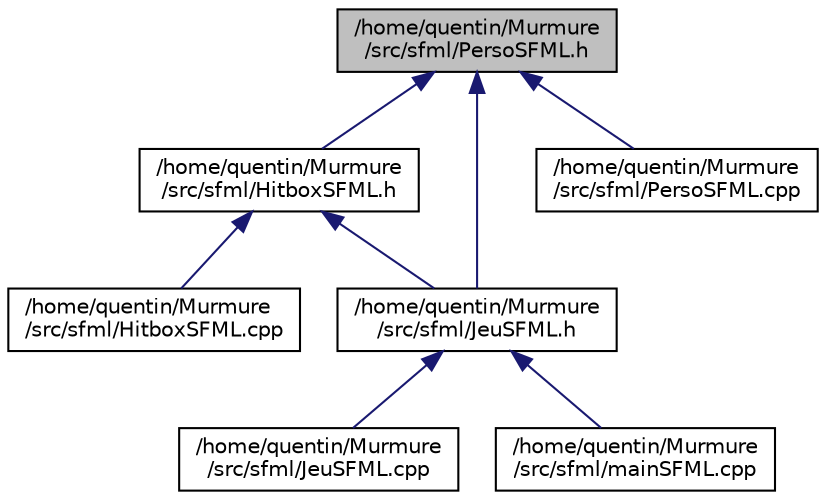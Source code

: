 digraph "/home/quentin/Murmure/src/sfml/PersoSFML.h"
{
  edge [fontname="Helvetica",fontsize="10",labelfontname="Helvetica",labelfontsize="10"];
  node [fontname="Helvetica",fontsize="10",shape=record];
  Node1 [label="/home/quentin/Murmure\l/src/sfml/PersoSFML.h",height=0.2,width=0.4,color="black", fillcolor="grey75", style="filled", fontcolor="black"];
  Node1 -> Node2 [dir="back",color="midnightblue",fontsize="10",style="solid",fontname="Helvetica"];
  Node2 [label="/home/quentin/Murmure\l/src/sfml/HitboxSFML.h",height=0.2,width=0.4,color="black", fillcolor="white", style="filled",URL="$HitboxSFML_8h.html"];
  Node2 -> Node3 [dir="back",color="midnightblue",fontsize="10",style="solid",fontname="Helvetica"];
  Node3 [label="/home/quentin/Murmure\l/src/sfml/HitboxSFML.cpp",height=0.2,width=0.4,color="black", fillcolor="white", style="filled",URL="$HitboxSFML_8cpp.html"];
  Node2 -> Node4 [dir="back",color="midnightblue",fontsize="10",style="solid",fontname="Helvetica"];
  Node4 [label="/home/quentin/Murmure\l/src/sfml/JeuSFML.h",height=0.2,width=0.4,color="black", fillcolor="white", style="filled",URL="$JeuSFML_8h.html",tooltip="Header du module de boucle de jeu SFML. "];
  Node4 -> Node5 [dir="back",color="midnightblue",fontsize="10",style="solid",fontname="Helvetica"];
  Node5 [label="/home/quentin/Murmure\l/src/sfml/JeuSFML.cpp",height=0.2,width=0.4,color="black", fillcolor="white", style="filled",URL="$JeuSFML_8cpp.html"];
  Node4 -> Node6 [dir="back",color="midnightblue",fontsize="10",style="solid",fontname="Helvetica"];
  Node6 [label="/home/quentin/Murmure\l/src/sfml/mainSFML.cpp",height=0.2,width=0.4,color="black", fillcolor="white", style="filled",URL="$mainSFML_8cpp.html"];
  Node1 -> Node4 [dir="back",color="midnightblue",fontsize="10",style="solid",fontname="Helvetica"];
  Node1 -> Node7 [dir="back",color="midnightblue",fontsize="10",style="solid",fontname="Helvetica"];
  Node7 [label="/home/quentin/Murmure\l/src/sfml/PersoSFML.cpp",height=0.2,width=0.4,color="black", fillcolor="white", style="filled",URL="$PersoSFML_8cpp.html"];
}
